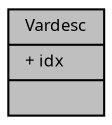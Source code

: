digraph "Vardesc"
{
  edge [fontname="Sans",fontsize="8",labelfontname="Sans",labelfontsize="8"];
  node [fontname="Sans",fontsize="8",shape=record];
  Node1 [label="{Vardesc\n|+ idx\l|}",height=0.2,width=0.4,color="black", fillcolor="grey75", style="filled", fontcolor="black"];
}
